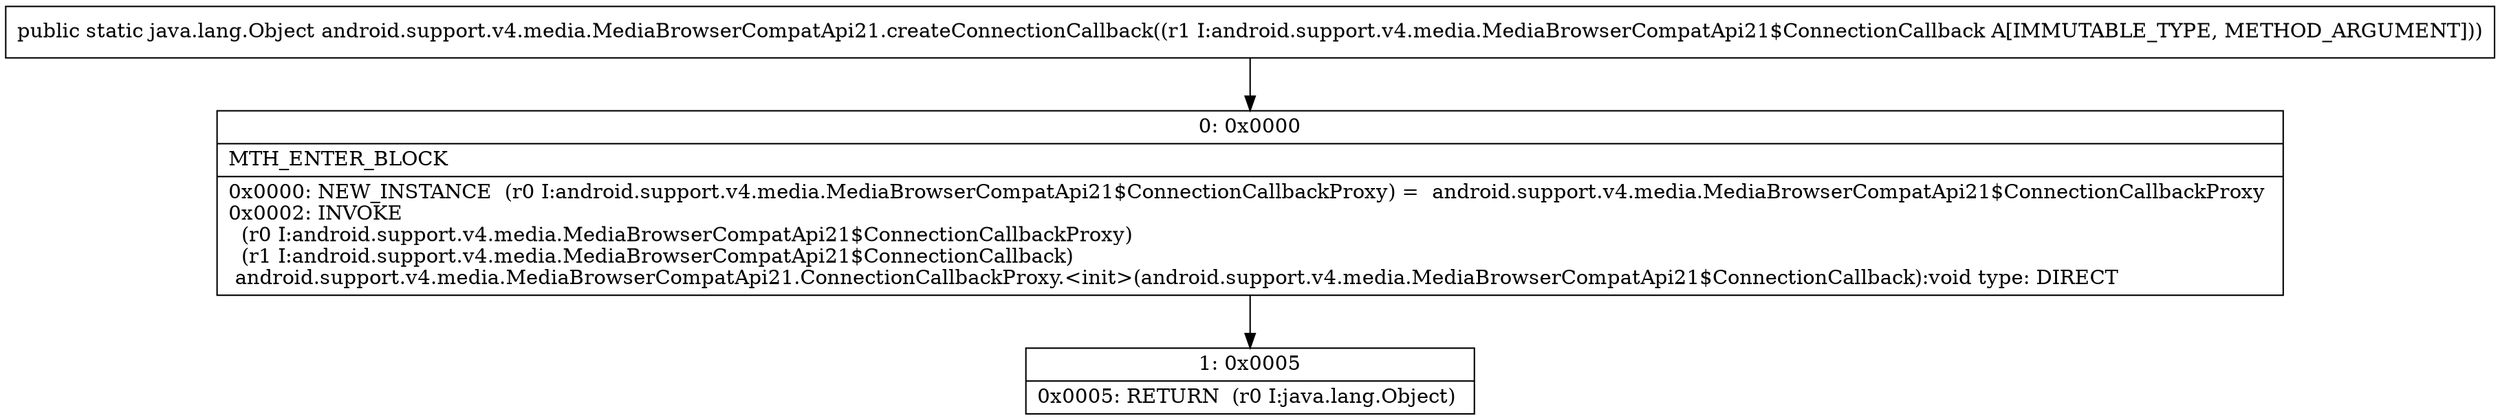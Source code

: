 digraph "CFG forandroid.support.v4.media.MediaBrowserCompatApi21.createConnectionCallback(Landroid\/support\/v4\/media\/MediaBrowserCompatApi21$ConnectionCallback;)Ljava\/lang\/Object;" {
Node_0 [shape=record,label="{0\:\ 0x0000|MTH_ENTER_BLOCK\l|0x0000: NEW_INSTANCE  (r0 I:android.support.v4.media.MediaBrowserCompatApi21$ConnectionCallbackProxy) =  android.support.v4.media.MediaBrowserCompatApi21$ConnectionCallbackProxy \l0x0002: INVOKE  \l  (r0 I:android.support.v4.media.MediaBrowserCompatApi21$ConnectionCallbackProxy)\l  (r1 I:android.support.v4.media.MediaBrowserCompatApi21$ConnectionCallback)\l android.support.v4.media.MediaBrowserCompatApi21.ConnectionCallbackProxy.\<init\>(android.support.v4.media.MediaBrowserCompatApi21$ConnectionCallback):void type: DIRECT \l}"];
Node_1 [shape=record,label="{1\:\ 0x0005|0x0005: RETURN  (r0 I:java.lang.Object) \l}"];
MethodNode[shape=record,label="{public static java.lang.Object android.support.v4.media.MediaBrowserCompatApi21.createConnectionCallback((r1 I:android.support.v4.media.MediaBrowserCompatApi21$ConnectionCallback A[IMMUTABLE_TYPE, METHOD_ARGUMENT])) }"];
MethodNode -> Node_0;
Node_0 -> Node_1;
}

